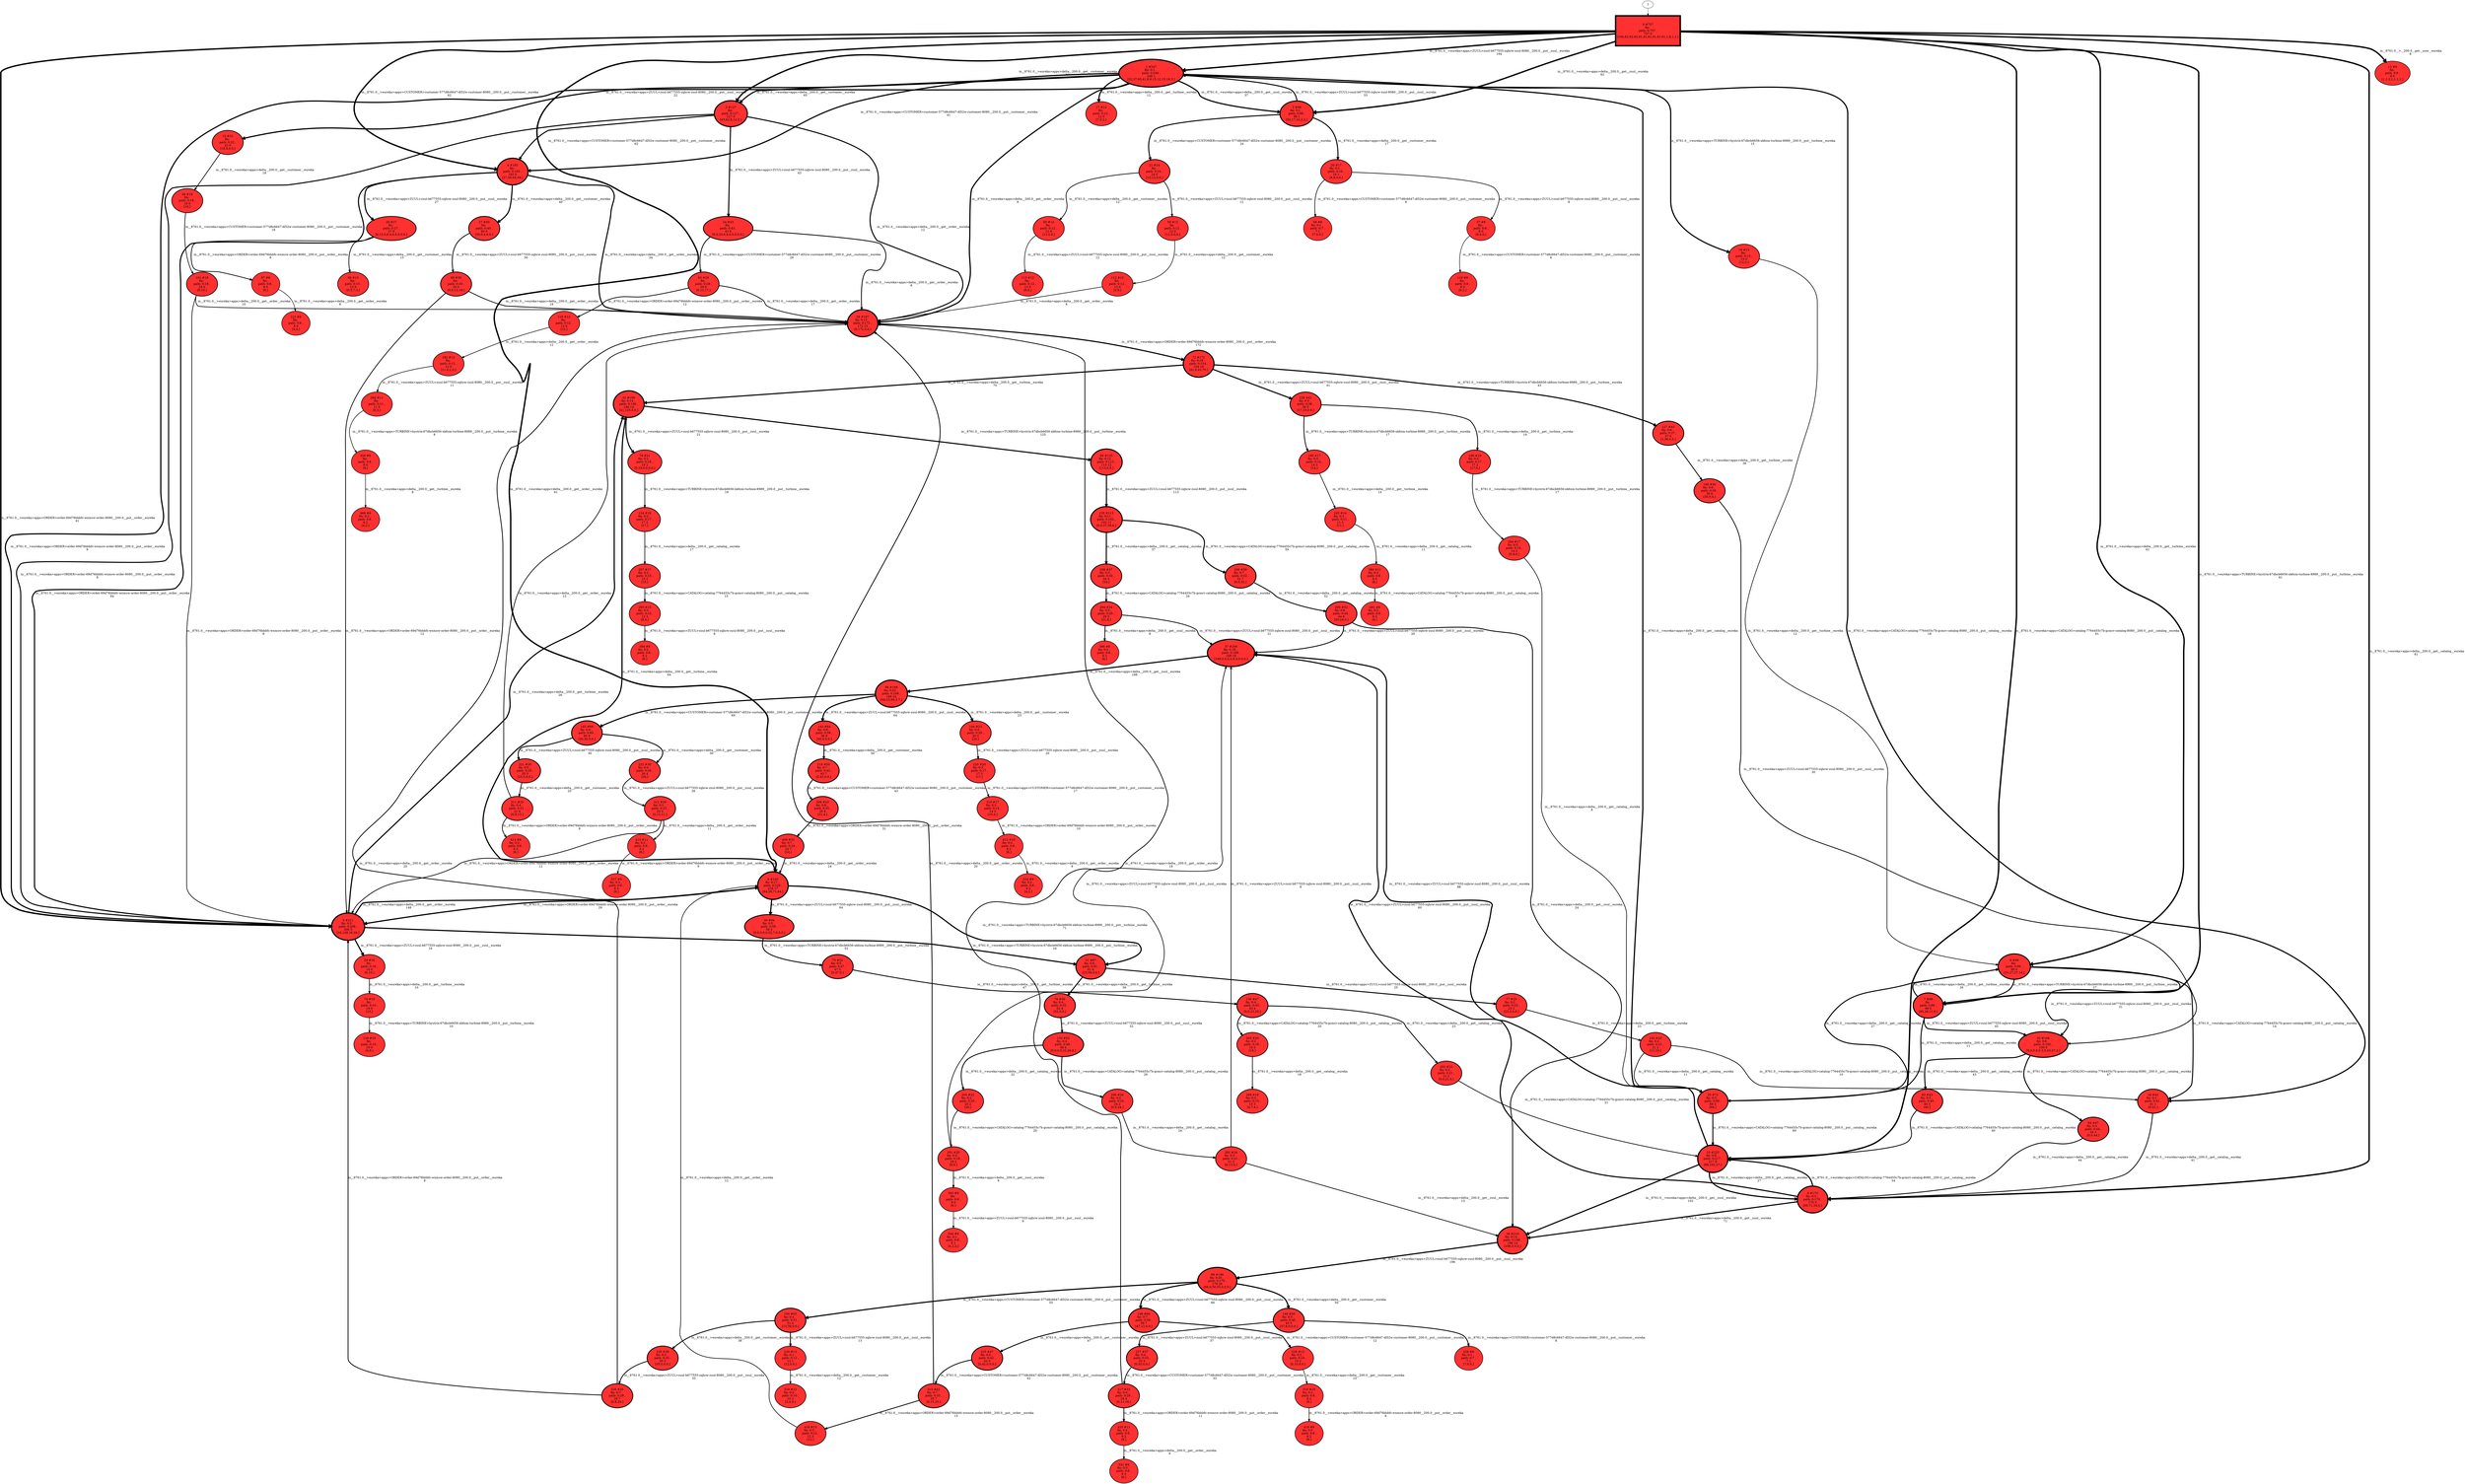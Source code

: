 // produced with flexfringe // 
digraph DFA {
	0 [label="root" shape=box];
		I -> 0;
	0 [ label="0 #757
fin: 
 path: 0:757 , 
757 0
[194,62,62,62,61,61,61,61,61,61,1,8,1,1,]" , style=filled, fillcolor="firebrick1", width=2.03218, height=2.03218, penwidth=6.63068];
		0 -> 1 [label="in__8761.0__>eureka>apps>ZUUL>zuul-b677555-zqhcw-zuul-8080__200.0__put__zuul__eureka
194 " , penwidth=6.63068 ];
		0 -> 2 [label="in__8761.0__>eureka>apps>delta__200.0__get__zuul__eureka
62 " , penwidth=6.63068 ];
		0 -> 3 [label="in__8761.0__>eureka>apps>delta__200.0__get__customer__eureka
62 " , penwidth=6.63068 ];
		0 -> 4 [label="in__8761.0__>eureka>apps>CUSTOMER>customer-577d8c6647-dl52w-customer-8080__200.0__put__customer__eureka
62 " , penwidth=6.63068 ];
		0 -> 5 [label="in__8761.0__>eureka>apps>ORDER>order-69d76bbbfc-wxmsw-order-8080__200.0__put__order__eureka
61 " , penwidth=6.63068 ];
		0 -> 6 [label="in__8761.0__>eureka>apps>delta__200.0__get__order__eureka
61 " , penwidth=6.63068 ];
		0 -> 7 [label="in__8761.0__>eureka>apps>TURBINE>hystrix-67dbcb6656-xk6zm-turbine-8989__200.0__put__turbine__eureka
61 " , penwidth=6.63068 ];
		0 -> 8 [label="in__8761.0__>eureka>apps>delta__200.0__get__turbine__eureka
61 " , penwidth=6.63068 ];
		0 -> 9 [label="in__8761.0__>eureka>apps>delta__200.0__get__catalog__eureka
61 " , penwidth=6.63068 ];
		0 -> 10 [label="in__8761.0__>eureka>apps>CATALOG>catalog-7764455c7b-gcmrr-catalog-8080__200.0__put__catalog__eureka
61 " , penwidth=6.63068 ];
		0 -> 12 [label="in__8761.0__>__200.0__get__user__eureka
8 " , penwidth=6.63068 ];
	1 [ label="1 #247
fin: 0:1 , 
 path: 0:246 , 
246 1
[22,37,65,41,9,9,15,12,15,18,3,]" , style=filled, fillcolor="firebrick1", width=1.87387, height=1.87387, penwidth=5.51343];
		1 -> 15 [label="in__8761.0__>eureka>apps>ZUUL>zuul-b677555-zqhcw-zuul-8080__200.0__put__zuul__eureka
22 " , penwidth=5.51343 ];
		1 -> 2 [label="in__8761.0__>eureka>apps>delta__200.0__get__zuul__eureka
37 " , penwidth=5.51343 ];
		1 -> 3 [label="in__8761.0__>eureka>apps>delta__200.0__get__customer__eureka
65 " , penwidth=5.51343 ];
		1 -> 4 [label="in__8761.0__>eureka>apps>CUSTOMER>customer-577d8c6647-dl52w-customer-8080__200.0__put__customer__eureka
41 " , penwidth=5.51343 ];
		1 -> 5 [label="in__8761.0__>eureka>apps>ORDER>order-69d76bbbfc-wxmsw-order-8080__200.0__put__order__eureka
9 " , penwidth=5.51343 ];
		1 -> 28 [label="in__8761.0__>eureka>apps>delta__200.0__get__order__eureka
9 " , penwidth=5.51343 ];
		1 -> 16 [label="in__8761.0__>eureka>apps>TURBINE>hystrix-67dbcb6656-xk6zm-turbine-8989__200.0__put__turbine__eureka
15 " , penwidth=5.51343 ];
		1 -> 17 [label="in__8761.0__>eureka>apps>delta__200.0__get__turbine__eureka
12 " , penwidth=5.51343 ];
		1 -> 35 [label="in__8761.0__>eureka>apps>delta__200.0__get__catalog__eureka
15 " , penwidth=5.51343 ];
		1 -> 18 [label="in__8761.0__>eureka>apps>CATALOG>catalog-7764455c7b-gcmrr-catalog-8080__200.0__put__catalog__eureka
18 " , penwidth=5.51343 ];
	2 [ label="2 #99
fin: 0:1 , 
 path: 0:98 , 
98 1
[53,17,24,2,2,]" , style=filled, fillcolor="firebrick1", width=1.72369, height=1.72369, penwidth=4.60517];
		2 -> 1 [label="in__8761.0__>eureka>apps>ZUUL>zuul-b677555-zqhcw-zuul-8080__200.0__put__zuul__eureka
53 " , penwidth=4.60517 ];
		2 -> 20 [label="in__8761.0__>eureka>apps>delta__200.0__get__customer__eureka
17 " , penwidth=4.60517 ];
		2 -> 21 [label="in__8761.0__>eureka>apps>CUSTOMER>customer-577d8c6647-dl52w-customer-8080__200.0__put__customer__eureka
24 " , penwidth=4.60517 ];
	3 [ label="3 #127
fin: 
 path: 0:127 , 
127 0
[43,62,8,12,2,]" , style=filled, fillcolor="firebrick1", width=1.76679, height=1.76679, penwidth=4.85203];
		3 -> 24 [label="in__8761.0__>eureka>apps>ZUUL>zuul-b677555-zqhcw-zuul-8080__200.0__put__zuul__eureka
43 " , penwidth=4.85203 ];
		3 -> 4 [label="in__8761.0__>eureka>apps>CUSTOMER>customer-577d8c6647-dl52w-customer-8080__200.0__put__customer__eureka
62 " , penwidth=4.85203 ];
		3 -> 5 [label="in__8761.0__>eureka>apps>ORDER>order-69d76bbbfc-wxmsw-order-8080__200.0__put__order__eureka
8 " , penwidth=4.85203 ];
		3 -> 28 [label="in__8761.0__>eureka>apps>delta__200.0__get__order__eureka
12 " , penwidth=4.85203 ];
	4 [ label="4 #165
fin: 
 path: 0:165 , 
165 0
[27,40,64,34,]" , style=filled, fillcolor="firebrick1", width=1.81025, height=1.81025, penwidth=5.11199];
		4 -> 26 [label="in__8761.0__>eureka>apps>ZUUL>zuul-b677555-zqhcw-zuul-8080__200.0__put__zuul__eureka
27 " , penwidth=5.11199 ];
		4 -> 27 [label="in__8761.0__>eureka>apps>delta__200.0__get__customer__eureka
40 " , penwidth=5.11199 ];
		4 -> 5 [label="in__8761.0__>eureka>apps>ORDER>order-69d76bbbfc-wxmsw-order-8080__200.0__put__order__eureka
64 " , penwidth=5.11199 ];
		4 -> 28 [label="in__8761.0__>eureka>apps>delta__200.0__get__order__eureka
34 " , penwidth=5.11199 ];
	5 [ label="5 #211
fin: 0:5 , 
 path: 0:206 , 
206 5
[16,148,16,26,]" , style=filled, fillcolor="firebrick1", width=1.84949, height=1.84949, penwidth=5.35659];
		5 -> 29 [label="in__8761.0__>eureka>apps>ZUUL>zuul-b677555-zqhcw-zuul-8080__200.0__put__zuul__eureka
16 " , penwidth=5.35659 ];
		5 -> 6 [label="in__8761.0__>eureka>apps>delta__200.0__get__order__eureka
148 " , penwidth=5.35659 ];
		5 -> 31 [label="in__8761.0__>eureka>apps>TURBINE>hystrix-67dbcb6656-xk6zm-turbine-8989__200.0__put__turbine__eureka
16 " , penwidth=5.35659 ];
		5 -> 32 [label="in__8761.0__>eureka>apps>delta__200.0__get__turbine__eureka
26 " , penwidth=5.35659 ];
	6 [ label="6 #245
fin: 0:17 , 
 path: 0:228 , 
228 17
[64,29,71,64,]" , style=filled, fillcolor="firebrick1", width=1.87262, height=1.87262, penwidth=5.50533];
		6 -> 30 [label="in__8761.0__>eureka>apps>ZUUL>zuul-b677555-zqhcw-zuul-8080__200.0__put__zuul__eureka
64 " , penwidth=5.50533 ];
		6 -> 5 [label="in__8761.0__>eureka>apps>ORDER>order-69d76bbbfc-wxmsw-order-8080__200.0__put__order__eureka
29 " , penwidth=5.50533 ];
		6 -> 31 [label="in__8761.0__>eureka>apps>TURBINE>hystrix-67dbcb6656-xk6zm-turbine-8989__200.0__put__turbine__eureka
71 " , penwidth=5.50533 ];
		6 -> 32 [label="in__8761.0__>eureka>apps>delta__200.0__get__turbine__eureka
64 " , penwidth=5.50533 ];
	7 [ label="7 #88
fin: 
 path: 0:88 , 
88 0
[45,26,11,6,]" , style=filled, fillcolor="firebrick1", width=1.70268, height=1.70268, penwidth=4.48864];
		7 -> 33 [label="in__8761.0__>eureka>apps>ZUUL>zuul-b677555-zqhcw-zuul-8080__200.0__put__zuul__eureka
45 " , penwidth=4.48864 ];
		7 -> 8 [label="in__8761.0__>eureka>apps>delta__200.0__get__turbine__eureka
26 " , penwidth=4.48864 ];
		7 -> 35 [label="in__8761.0__>eureka>apps>delta__200.0__get__catalog__eureka
11 " , penwidth=4.48864 ];
	8 [ label="8 #99
fin: 
 path: 0:99 , 
99 0
[31,27,27,14,]" , style=filled, fillcolor="firebrick1", width=1.72369, height=1.72369, penwidth=4.60517];
		8 -> 33 [label="in__8761.0__>eureka>apps>ZUUL>zuul-b677555-zqhcw-zuul-8080__200.0__put__zuul__eureka
31 " , penwidth=4.60517 ];
		8 -> 7 [label="in__8761.0__>eureka>apps>TURBINE>hystrix-67dbcb6656-xk6zm-turbine-8989__200.0__put__turbine__eureka
27 " , penwidth=4.60517 ];
		8 -> 35 [label="in__8761.0__>eureka>apps>delta__200.0__get__catalog__eureka
27 " , penwidth=4.60517 ];
		8 -> 18 [label="in__8761.0__>eureka>apps>CATALOG>catalog-7764455c7b-gcmrr-catalog-8080__200.0__put__catalog__eureka
14 " , penwidth=4.60517 ];
	9 [ label="9 #173
fin: 0:3 , 
 path: 0:170 , 
170 3
[60,71,34,5,]" , style=filled, fillcolor="firebrick1", width=1.81792, height=1.81792, penwidth=5.15906];
		9 -> 37 [label="in__8761.0__>eureka>apps>ZUUL>zuul-b677555-zqhcw-zuul-8080__200.0__put__zuul__eureka
60 " , penwidth=5.15906 ];
		9 -> 38 [label="in__8761.0__>eureka>apps>delta__200.0__get__zuul__eureka
71 " , penwidth=5.15906 ];
		9 -> 10 [label="in__8761.0__>eureka>apps>CATALOG>catalog-7764455c7b-gcmrr-catalog-8080__200.0__put__catalog__eureka
34 " , penwidth=5.15906 ];
	10 [ label="10 #225
fin: 0:8 , 
 path: 0:217 , 
217 8
[88,102,27,]" , style=filled, fillcolor="firebrick1", width=1.8595, height=1.8595, penwidth=5.42053];
		10 -> 37 [label="in__8761.0__>eureka>apps>ZUUL>zuul-b677555-zqhcw-zuul-8080__200.0__put__zuul__eureka
88 " , penwidth=5.42053 ];
		10 -> 38 [label="in__8761.0__>eureka>apps>delta__200.0__get__zuul__eureka
102 " , penwidth=5.42053 ];
		10 -> 9 [label="in__8761.0__>eureka>apps>delta__200.0__get__catalog__eureka
27 " , penwidth=5.42053 ];
	12 [ label="12 #8
fin: 
 path: 0:8 , 
8 0
[1,1,2,1,1,1,1,]" , style=filled, fillcolor="firebrick1", width=1.16228, height=1.16228, penwidth=2.19722];
	15 [ label="15 #22
fin: 
 path: 0:22 , 
22 0
[18,4,0,0,]" , style=filled, fillcolor="firebrick1", width=1.41961, height=1.41961, penwidth=3.13549];
		15 -> 49 [label="in__8761.0__>eureka>apps>delta__200.0__get__customer__eureka
18 " , penwidth=3.13549 ];
	16 [ label="16 #15
fin: 
 path: 0:15 , 
15 0
[12,3,]" , style=filled, fillcolor="firebrick1", width=1.32776, height=1.32776, penwidth=2.77259];
		16 -> 8 [label="in__8761.0__>eureka>apps>delta__200.0__get__turbine__eureka
12 " , penwidth=2.77259 ];
	17 [ label="17 #12
fin: 
 path: 0:12 , 
12 0
[7,3,2,]" , style=filled, fillcolor="firebrick1", width=1.27115, height=1.27115, penwidth=2.56495];
	18 [ label="18 #42
fin: 0:1 , 
 path: 0:41 , 
41 1
[0,41,]" , style=filled, fillcolor="firebrick1", width=1.5605, height=1.5605, penwidth=3.7612];
		18 -> 9 [label="in__8761.0__>eureka>apps>delta__200.0__get__catalog__eureka
41 " , penwidth=3.7612 ];
	20 [ label="20 #17
fin: 0:1 , 
 path: 0:16 , 
16 1
[8,8,0,0,]" , style=filled, fillcolor="firebrick1", width=1.3585, height=1.3585, penwidth=2.89037];
		20 -> 57 [label="in__8761.0__>eureka>apps>ZUUL>zuul-b677555-zqhcw-zuul-8080__200.0__put__zuul__eureka
8 " , penwidth=2.89037 ];
		20 -> 58 [label="in__8761.0__>eureka>apps>CUSTOMER>customer-577d8c6647-dl52w-customer-8080__200.0__put__customer__eureka
8 " , penwidth=2.89037 ];
	21 [ label="21 #24
fin: 
 path: 0:24 , 
24 0
[12,12,0,0,]" , style=filled, fillcolor="firebrick1", width=1.43957, height=1.43957, penwidth=3.21888];
		21 -> 59 [label="in__8761.0__>eureka>apps>ZUUL>zuul-b677555-zqhcw-zuul-8080__200.0__put__zuul__eureka
12 " , penwidth=3.21888 ];
		21 -> 60 [label="in__8761.0__>eureka>apps>delta__200.0__get__customer__eureka
12 " , penwidth=3.21888 ];
	24 [ label="24 #43
fin: 
 path: 0:43 , 
43 0
[0,0,29,6,8,0,0,0,0,0,]" , style=filled, fillcolor="firebrick1", width=1.56532, height=1.56532, penwidth=3.78419];
		24 -> 63 [label="in__8761.0__>eureka>apps>CUSTOMER>customer-577d8c6647-dl52w-customer-8080__200.0__put__customer__eureka
29 " , penwidth=3.78419 ];
		24 -> 28 [label="in__8761.0__>eureka>apps>delta__200.0__get__order__eureka
8 " , penwidth=3.78419 ];
	26 [ label="26 #27
fin: 
 path: 0:27 , 
27 0
[0,15,0,8,4,0,0,0,0,0,]" , style=filled, fillcolor="firebrick1", width=1.46608, height=1.46608, penwidth=3.3322];
		26 -> 66 [label="in__8761.0__>eureka>apps>delta__200.0__get__customer__eureka
15 " , penwidth=3.3322 ];
		26 -> 67 [label="in__8761.0__>eureka>apps>ORDER>order-69d76bbbfc-wxmsw-order-8080__200.0__put__order__eureka
8 " , penwidth=3.3322 ];
	27 [ label="27 #40
fin: 
 path: 0:40 , 
40 0
[30,0,4,6,0,]" , style=filled, fillcolor="firebrick1", width=1.55045, height=1.55045, penwidth=3.71357];
		27 -> 69 [label="in__8761.0__>eureka>apps>ZUUL>zuul-b677555-zqhcw-zuul-8080__200.0__put__zuul__eureka
30 " , penwidth=3.71357 ];
	28 [ label="28 #187
fin: 0:15 , 
 path: 0:172 , 
172 15
[0,172,0,0,]" , style=filled, fillcolor="firebrick1", width=1.83041, height=1.83041, penwidth=5.23644];
		28 -> 72 [label="in__8761.0__>eureka>apps>ORDER>order-69d76bbbfc-wxmsw-order-8080__200.0__put__order__eureka
172 " , penwidth=5.23644 ];
	29 [ label="29 #16
fin: 
 path: 0:16 , 
16 0
[6,10,]" , style=filled, fillcolor="firebrick1", width=1.3437, height=1.3437, penwidth=2.83321];
		29 -> 74 [label="in__8761.0__>eureka>apps>delta__200.0__get__turbine__eureka
10 " , penwidth=2.83321 ];
	30 [ label="30 #64
fin: 0:5 , 
 path: 0:59 , 
59 5
[0,0,0,0,0,52,7,0,0,0,]" , style=filled, fillcolor="firebrick1", width=1.64372, height=1.64372, penwidth=4.17439];
		30 -> 75 [label="in__8761.0__>eureka>apps>TURBINE>hystrix-67dbcb6656-xk6zm-turbine-8989__200.0__put__turbine__eureka
52 " , penwidth=4.17439 ];
	31 [ label="31 #87
fin: 0:6 , 
 path: 0:81 , 
81 6
[25,56,0,0,]" , style=filled, fillcolor="firebrick1", width=1.70062, height=1.70062, penwidth=4.47734];
		31 -> 77 [label="in__8761.0__>eureka>apps>ZUUL>zuul-b677555-zqhcw-zuul-8080__200.0__put__zuul__eureka
25 " , penwidth=4.47734 ];
		31 -> 78 [label="in__8761.0__>eureka>apps>delta__200.0__get__turbine__eureka
56 " , penwidth=4.47734 ];
	32 [ label="32 #160
fin: 0:14 , 
 path: 0:146 , 
146 14
[21,125,0,0,]" , style=filled, fillcolor="firebrick1", width=1.80524, height=1.80524, penwidth=5.0814];
		32 -> 79 [label="in__8761.0__>eureka>apps>ZUUL>zuul-b677555-zqhcw-zuul-8080__200.0__put__zuul__eureka
21 " , penwidth=5.0814 ];
		32 -> 80 [label="in__8761.0__>eureka>apps>TURBINE>hystrix-67dbcb6656-xk6zm-turbine-8989__200.0__put__turbine__eureka
125 " , penwidth=5.0814 ];
	33 [ label="33 #106
fin: 0:6 , 
 path: 0:100 , 
100 6
[0,0,0,0,0,3,5,43,47,2,]" , style=filled, fillcolor="firebrick1", width=1.73569, height=1.73569, penwidth=4.67283];
		33 -> 83 [label="in__8761.0__>eureka>apps>delta__200.0__get__catalog__eureka
43 " , penwidth=4.67283 ];
		33 -> 84 [label="in__8761.0__>eureka>apps>CATALOG>catalog-7764455c7b-gcmrr-catalog-8080__200.0__put__catalog__eureka
47 " , penwidth=4.67283 ];
	35 [ label="35 #72
fin: 0:3 , 
 path: 0:69 , 
69 3
[69,]" , style=filled, fillcolor="firebrick1", width=1.66591, height=1.66591, penwidth=4.29046];
		35 -> 10 [label="in__8761.0__>eureka>apps>CATALOG>catalog-7764455c7b-gcmrr-catalog-8080__200.0__put__catalog__eureka
69 " , penwidth=4.29046 ];
	37 [ label="37 #206
fin: 0:18 , 
 path: 0:188 , 
188 18
[188,0,0,0,0,0,0,0,0,0,]" , style=filled, fillcolor="firebrick1", width=1.84573, height=1.84573, penwidth=5.33272];
		37 -> 88 [label="in__8761.0__>eureka>apps>delta__200.0__get__zuul__eureka
188 " , penwidth=5.33272 ];
	38 [ label="38 #210
fin: 0:14 , 
 path: 0:196 , 
196 14
[196,0,0,0,]" , style=filled, fillcolor="firebrick1", width=1.84875, height=1.84875, penwidth=5.35186];
		38 -> 89 [label="in__8761.0__>eureka>apps>ZUUL>zuul-b677555-zqhcw-zuul-8080__200.0__put__zuul__eureka
196 " , penwidth=5.35186 ];
	49 [ label="49 #18
fin: 
 path: 0:18 , 
18 0
[18,]" , style=filled, fillcolor="firebrick1", width=1.37231, height=1.37231, penwidth=2.94444];
		49 -> 101 [label="in__8761.0__>eureka>apps>CUSTOMER>customer-577d8c6647-dl52w-customer-8080__200.0__put__customer__eureka
18 " , penwidth=2.94444 ];
	57 [ label="57 #8
fin: 
 path: 0:8 , 
8 0
[8,0,0,]" , style=filled, fillcolor="firebrick1", width=1.16228, height=1.16228, penwidth=2.19722];
		57 -> 110 [label="in__8761.0__>eureka>apps>CUSTOMER>customer-577d8c6647-dl52w-customer-8080__200.0__put__customer__eureka
8 " , penwidth=2.19722 ];
	58 [ label="58 #8
fin: 0:1 , 
 path: 0:7 , 
7 1
[7,0,0,]" , style=filled, fillcolor="firebrick1", width=1.16228, height=1.16228, penwidth=2.19722];
	59 [ label="59 #12
fin: 
 path: 0:12 , 
12 0
[12,0,0,0,]" , style=filled, fillcolor="firebrick1", width=1.27115, height=1.27115, penwidth=2.56495];
		59 -> 112 [label="in__8761.0__>eureka>apps>delta__200.0__get__customer__eureka
12 " , penwidth=2.56495 ];
	60 [ label="60 #12
fin: 
 path: 0:12 , 
12 0
[12,0,0,]" , style=filled, fillcolor="firebrick1", width=1.27115, height=1.27115, penwidth=2.56495];
		60 -> 113 [label="in__8761.0__>eureka>apps>ZUUL>zuul-b677555-zqhcw-zuul-8080__200.0__put__zuul__eureka
12 " , penwidth=2.56495 ];
	63 [ label="63 #29
fin: 
 path: 0:29 , 
29 0
[0,12,17,]" , style=filled, fillcolor="firebrick1", width=1.48188, height=1.48188, penwidth=3.4012];
		63 -> 116 [label="in__8761.0__>eureka>apps>ORDER>order-69d76bbbfc-wxmsw-order-8080__200.0__put__order__eureka
12 " , penwidth=3.4012 ];
		63 -> 28 [label="in__8761.0__>eureka>apps>delta__200.0__get__order__eureka
17 " , penwidth=3.4012 ];
	66 [ label="66 #15
fin: 
 path: 0:15 , 
15 0
[0,5,7,3,]" , style=filled, fillcolor="firebrick1", width=1.32776, height=1.32776, penwidth=2.77259];
	67 [ label="67 #8
fin: 
 path: 0:8 , 
8 0
[8,]" , style=filled, fillcolor="firebrick1", width=1.16228, height=1.16228, penwidth=2.19722];
		67 -> 122 [label="in__8761.0__>eureka>apps>delta__200.0__get__order__eureka
8 " , penwidth=2.19722 ];
	69 [ label="69 #30
fin: 
 path: 0:30 , 
30 0
[0,0,12,18,]" , style=filled, fillcolor="firebrick1", width=1.4893, height=1.4893, penwidth=3.43399];
		69 -> 5 [label="in__8761.0__>eureka>apps>ORDER>order-69d76bbbfc-wxmsw-order-8080__200.0__put__order__eureka
12 " , penwidth=3.43399 ];
		69 -> 28 [label="in__8761.0__>eureka>apps>delta__200.0__get__order__eureka
18 " , penwidth=3.43399 ];
	72 [ label="72 #172
fin: 0:18 , 
 path: 0:154 , 
154 18
[41,0,43,70,]" , style=filled, fillcolor="firebrick1", width=1.81699, height=1.81699, penwidth=5.15329];
		72 -> 126 [label="in__8761.0__>eureka>apps>ZUUL>zuul-b677555-zqhcw-zuul-8080__200.0__put__zuul__eureka
41 " , penwidth=5.15329 ];
		72 -> 127 [label="in__8761.0__>eureka>apps>TURBINE>hystrix-67dbcb6656-xk6zm-turbine-8989__200.0__put__turbine__eureka
43 " , penwidth=5.15329 ];
		72 -> 32 [label="in__8761.0__>eureka>apps>delta__200.0__get__turbine__eureka
70 " , penwidth=5.15329 ];
	74 [ label="74 #10
fin: 
 path: 0:10 , 
10 0
[10,]" , style=filled, fillcolor="firebrick1", width=1.22316, height=1.22316, penwidth=2.3979];
		74 -> 129 [label="in__8761.0__>eureka>apps>TURBINE>hystrix-67dbcb6656-xk6zm-turbine-8989__200.0__put__turbine__eureka
10 " , penwidth=2.3979 ];
	75 [ label="75 #52
fin: 0:5 , 
 path: 0:47 , 
47 5
[0,47,0,]" , style=filled, fillcolor="firebrick1", width=1.60348, height=1.60348, penwidth=3.97029];
		75 -> 130 [label="in__8761.0__>eureka>apps>delta__200.0__get__turbine__eureka
47 " , penwidth=3.97029 ];
	77 [ label="77 #25
fin: 0:2 , 
 path: 0:23 , 
23 2
[23,0,0,0,]" , style=filled, fillcolor="firebrick1", width=1.44882, height=1.44882, penwidth=3.2581];
		77 -> 132 [label="in__8761.0__>eureka>apps>delta__200.0__get__turbine__eureka
23 " , penwidth=3.2581 ];
	78 [ label="78 #56
fin: 0:4 , 
 path: 0:52 , 
52 4
[52,0,0,]" , style=filled, fillcolor="firebrick1", width=1.61801, height=1.61801, penwidth=4.04305];
		78 -> 133 [label="in__8761.0__>eureka>apps>ZUUL>zuul-b677555-zqhcw-zuul-8080__200.0__put__zuul__eureka
52 " , penwidth=4.04305 ];
	79 [ label="79 #21
fin: 0:2 , 
 path: 0:19 , 
19 2
[0,19,0,0,0,0,]" , style=filled, fillcolor="firebrick1", width=1.4088, height=1.4088, penwidth=3.09104];
		79 -> 134 [label="in__8761.0__>eureka>apps>TURBINE>hystrix-67dbcb6656-xk6zm-turbine-8989__200.0__put__turbine__eureka
19 " , penwidth=3.09104 ];
	80 [ label="80 #125
fin: 0:12 , 
 path: 0:113 , 
113 12
[113,0,0,]" , style=filled, fillcolor="firebrick1", width=1.76409, height=1.76409, penwidth=4.83628];
		80 -> 135 [label="in__8761.0__>eureka>apps>ZUUL>zuul-b677555-zqhcw-zuul-8080__200.0__put__zuul__eureka
113 " , penwidth=4.83628 ];
	83 [ label="83 #43
fin: 0:3 , 
 path: 0:40 , 
40 3
[40,]" , style=filled, fillcolor="firebrick1", width=1.56532, height=1.56532, penwidth=3.78419];
		83 -> 10 [label="in__8761.0__>eureka>apps>CATALOG>catalog-7764455c7b-gcmrr-catalog-8080__200.0__put__catalog__eureka
40 " , penwidth=3.78419 ];
	84 [ label="84 #47
fin: 0:3 , 
 path: 0:44 , 
44 3
[0,0,44,]" , style=filled, fillcolor="firebrick1", width=1.58334, height=1.58334, penwidth=3.8712];
		84 -> 9 [label="in__8761.0__>eureka>apps>delta__200.0__get__catalog__eureka
44 " , penwidth=3.8712 ];
	88 [ label="88 #188
fin: 0:22 , 
 path: 0:166 , 
166 22
[64,23,69,3,7,]" , style=filled, fillcolor="firebrick1", width=1.83126, height=1.83126, penwidth=5.24175];
		88 -> 143 [label="in__8761.0__>eureka>apps>ZUUL>zuul-b677555-zqhcw-zuul-8080__200.0__put__zuul__eureka
64 " , penwidth=5.24175 ];
		88 -> 144 [label="in__8761.0__>eureka>apps>delta__200.0__get__customer__eureka
23 " , penwidth=5.24175 ];
		88 -> 145 [label="in__8761.0__>eureka>apps>CUSTOMER>customer-577d8c6647-dl52w-customer-8080__200.0__put__customer__eureka
69 " , penwidth=5.24175 ];
	89 [ label="89 #196
fin: 0:20 , 
 path: 0:176 , 
176 20
[66,0,50,55,0,0,5,]" , style=filled, fillcolor="firebrick1", width=1.83788, height=1.83788, penwidth=5.2832];
		89 -> 148 [label="in__8761.0__>eureka>apps>ZUUL>zuul-b677555-zqhcw-zuul-8080__200.0__put__zuul__eureka
66 " , penwidth=5.2832 ];
		89 -> 149 [label="in__8761.0__>eureka>apps>delta__200.0__get__customer__eureka
50 " , penwidth=5.2832 ];
		89 -> 150 [label="in__8761.0__>eureka>apps>CUSTOMER>customer-577d8c6647-dl52w-customer-8080__200.0__put__customer__eureka
55 " , penwidth=5.2832 ];
	101 [ label="101 #18
fin: 
 path: 0:18 , 
18 0
[8,10,]" , style=filled, fillcolor="firebrick1", width=1.37231, height=1.37231, penwidth=2.94444];
		101 -> 5 [label="in__8761.0__>eureka>apps>ORDER>order-69d76bbbfc-wxmsw-order-8080__200.0__put__order__eureka
8 " , penwidth=2.94444 ];
		101 -> 28 [label="in__8761.0__>eureka>apps>delta__200.0__get__order__eureka
10 " , penwidth=2.94444 ];
	110 [ label="110 #8
fin: 
 path: 0:8 , 
8 0
[6,2,]" , style=filled, fillcolor="firebrick1", width=1.16228, height=1.16228, penwidth=2.19722];
	112 [ label="112 #12
fin: 
 path: 0:12 , 
12 0
[4,8,]" , style=filled, fillcolor="firebrick1", width=1.27115, height=1.27115, penwidth=2.56495];
		112 -> 28 [label="in__8761.0__>eureka>apps>delta__200.0__get__order__eureka
8 " , penwidth=2.56495 ];
	113 [ label="113 #12
fin: 
 path: 0:12 , 
12 0
[6,6,]" , style=filled, fillcolor="firebrick1", width=1.27115, height=1.27115, penwidth=2.56495];
	116 [ label="116 #12
fin: 
 path: 0:12 , 
12 0
[12,]" , style=filled, fillcolor="firebrick1", width=1.27115, height=1.27115, penwidth=2.56495];
		116 -> 182 [label="in__8761.0__>eureka>apps>delta__200.0__get__order__eureka
12 " , penwidth=2.56495 ];
	122 [ label="122 #8
fin: 
 path: 0:8 , 
8 0
[4,4,]" , style=filled, fillcolor="firebrick1", width=1.16228, height=1.16228, penwidth=2.19722];
	126 [ label="126 #41
fin: 0:5 , 
 path: 0:36 , 
36 5
[17,19,0,0,]" , style=filled, fillcolor="firebrick1", width=1.55555, height=1.55555, penwidth=3.73767];
		126 -> 195 [label="in__8761.0__>eureka>apps>TURBINE>hystrix-67dbcb6656-xk6zm-turbine-8989__200.0__put__turbine__eureka
17 " , penwidth=3.73767 ];
		126 -> 196 [label="in__8761.0__>eureka>apps>delta__200.0__get__turbine__eureka
19 " , penwidth=3.73767 ];
	127 [ label="127 #43
fin: 0:6 , 
 path: 0:37 , 
37 6
[1,36,0,0,]" , style=filled, fillcolor="firebrick1", width=1.56532, height=1.56532, penwidth=3.78419];
		127 -> 198 [label="in__8761.0__>eureka>apps>delta__200.0__get__turbine__eureka
36 " , penwidth=3.78419 ];
	129 [ label="129 #10
fin: 
 path: 0:10 , 
10 0
[4,6,]" , style=filled, fillcolor="firebrick1", width=1.22316, height=1.22316, penwidth=2.3979];
	130 [ label="130 #47
fin: 0:4 , 
 path: 0:43 , 
43 4
[0,0,23,20,]" , style=filled, fillcolor="firebrick1", width=1.58334, height=1.58334, penwidth=3.8712];
		130 -> 202 [label="in__8761.0__>eureka>apps>delta__200.0__get__catalog__eureka
23 " , penwidth=3.8712 ];
		130 -> 203 [label="in__8761.0__>eureka>apps>CATALOG>catalog-7764455c7b-gcmrr-catalog-8080__200.0__put__catalog__eureka
20 " , penwidth=3.8712 ];
	132 [ label="132 #23
fin: 0:2 , 
 path: 0:21 , 
21 2
[11,10,]" , style=filled, fillcolor="firebrick1", width=1.42985, height=1.42985, penwidth=3.17805];
		132 -> 35 [label="in__8761.0__>eureka>apps>delta__200.0__get__catalog__eureka
11 " , penwidth=3.17805 ];
		132 -> 18 [label="in__8761.0__>eureka>apps>CATALOG>catalog-7764455c7b-gcmrr-catalog-8080__200.0__put__catalog__eureka
10 " , penwidth=3.17805 ];
	133 [ label="133 #52
fin: 0:4 , 
 path: 0:48 , 
48 4
[0,0,0,0,22,26,0,]" , style=filled, fillcolor="firebrick1", width=1.60348, height=1.60348, penwidth=3.97029];
		133 -> 205 [label="in__8761.0__>eureka>apps>delta__200.0__get__catalog__eureka
22 " , penwidth=3.97029 ];
		133 -> 206 [label="in__8761.0__>eureka>apps>CATALOG>catalog-7764455c7b-gcmrr-catalog-8080__200.0__put__catalog__eureka
26 " , penwidth=3.97029 ];
	134 [ label="134 #19
fin: 0:2 , 
 path: 0:17 , 
17 2
[17,]" , style=filled, fillcolor="firebrick1", width=1.38523, height=1.38523, penwidth=2.99573];
		134 -> 207 [label="in__8761.0__>eureka>apps>delta__200.0__get__catalog__eureka
17 " , penwidth=2.99573 ];
	135 [ label="135 #113
fin: 0:11 , 
 path: 0:102 , 
102 11
[0,0,37,59,6,]" , style=filled, fillcolor="firebrick1", width=1.7468, height=1.7468, penwidth=4.7362];
		135 -> 208 [label="in__8761.0__>eureka>apps>delta__200.0__get__catalog__eureka
37 " , penwidth=4.7362 ];
		135 -> 209 [label="in__8761.0__>eureka>apps>CATALOG>catalog-7764455c7b-gcmrr-catalog-8080__200.0__put__catalog__eureka
59 " , penwidth=4.7362 ];
	143 [ label="143 #64
fin: 0:8 , 
 path: 0:56 , 
56 8
[50,6,0,0,]" , style=filled, fillcolor="firebrick1", width=1.64372, height=1.64372, penwidth=4.17439];
		143 -> 218 [label="in__8761.0__>eureka>apps>delta__200.0__get__customer__eureka
50 " , penwidth=4.17439 ];
	144 [ label="144 #23
fin: 0:3 , 
 path: 0:20 , 
20 3
[20,]" , style=filled, fillcolor="firebrick1", width=1.42985, height=1.42985, penwidth=3.17805];
		144 -> 220 [label="in__8761.0__>eureka>apps>ZUUL>zuul-b677555-zqhcw-zuul-8080__200.0__put__zuul__eureka
20 " , penwidth=3.17805 ];
	145 [ label="145 #69
fin: 0:9 , 
 path: 0:60 , 
60 9
[30,30,0,0,]" , style=filled, fillcolor="firebrick1", width=1.65794, height=1.65794, penwidth=4.2485];
		145 -> 221 [label="in__8761.0__>eureka>apps>ZUUL>zuul-b677555-zqhcw-zuul-8080__200.0__put__zuul__eureka
30 " , penwidth=4.2485 ];
		145 -> 222 [label="in__8761.0__>eureka>apps>delta__200.0__get__customer__eureka
30 " , penwidth=4.2485 ];
	148 [ label="148 #66
fin: 0:7 , 
 path: 0:59 , 
59 7
[47,12,0,0,]" , style=filled, fillcolor="firebrick1", width=1.64956, height=1.64956, penwidth=4.20469];
		148 -> 225 [label="in__8761.0__>eureka>apps>delta__200.0__get__customer__eureka
47 " , penwidth=4.20469 ];
		148 -> 226 [label="in__8761.0__>eureka>apps>CUSTOMER>customer-577d8c6647-dl52w-customer-8080__200.0__put__customer__eureka
12 " , penwidth=4.20469 ];
	149 [ label="149 #50
fin: 0:5 , 
 path: 0:45 , 
45 5
[37,8,0,0,0,]" , style=filled, fillcolor="firebrick1", width=1.59571, height=1.59571, penwidth=3.93183];
		149 -> 227 [label="in__8761.0__>eureka>apps>ZUUL>zuul-b677555-zqhcw-zuul-8080__200.0__put__zuul__eureka
37 " , penwidth=3.93183 ];
		149 -> 228 [label="in__8761.0__>eureka>apps>CUSTOMER>customer-577d8c6647-dl52w-customer-8080__200.0__put__customer__eureka
8 " , penwidth=3.93183 ];
	150 [ label="150 #55
fin: 0:4 , 
 path: 0:51 , 
51 4
[13,38,0,0,]" , style=filled, fillcolor="firebrick1", width=1.6145, height=1.6145, penwidth=4.02535];
		150 -> 229 [label="in__8761.0__>eureka>apps>ZUUL>zuul-b677555-zqhcw-zuul-8080__200.0__put__zuul__eureka
13 " , penwidth=4.02535 ];
		150 -> 230 [label="in__8761.0__>eureka>apps>delta__200.0__get__customer__eureka
38 " , penwidth=4.02535 ];
	182 [ label="182 #12
fin: 
 path: 0:12 , 
12 0
[11,0,1,0,]" , style=filled, fillcolor="firebrick1", width=1.27115, height=1.27115, penwidth=2.56495];
		182 -> 264 [label="in__8761.0__>eureka>apps>ZUUL>zuul-b677555-zqhcw-zuul-8080__200.0__put__zuul__eureka
11 " , penwidth=2.56495 ];
	195 [ label="195 #17
fin: 0:3 , 
 path: 0:14 , 
14 3
[14,]" , style=filled, fillcolor="firebrick1", width=1.3585, height=1.3585, penwidth=2.89037];
		195 -> 283 [label="in__8761.0__>eureka>apps>delta__200.0__get__turbine__eureka
14 " , penwidth=2.89037 ];
	196 [ label="196 #19
fin: 0:2 , 
 path: 0:17 , 
17 2
[17,0,]" , style=filled, fillcolor="firebrick1", width=1.38523, height=1.38523, penwidth=2.99573];
		196 -> 284 [label="in__8761.0__>eureka>apps>TURBINE>hystrix-67dbcb6656-xk6zm-turbine-8989__200.0__put__turbine__eureka
17 " , penwidth=2.99573 ];
	198 [ label="198 #36
fin: 0:6 , 
 path: 0:30 , 
30 6
[30,0,0,]" , style=filled, fillcolor="firebrick1", width=1.52843, height=1.52843, penwidth=3.61092];
		198 -> 33 [label="in__8761.0__>eureka>apps>ZUUL>zuul-b677555-zqhcw-zuul-8080__200.0__put__zuul__eureka
30 " , penwidth=3.61092 ];
	202 [ label="202 #23
fin: 0:2 , 
 path: 0:21 , 
21 2
[0,0,21,0,]" , style=filled, fillcolor="firebrick1", width=1.42985, height=1.42985, penwidth=3.17805];
		202 -> 10 [label="in__8761.0__>eureka>apps>CATALOG>catalog-7764455c7b-gcmrr-catalog-8080__200.0__put__catalog__eureka
21 " , penwidth=3.17805 ];
	203 [ label="203 #20
fin: 0:2 , 
 path: 0:18 , 
18 2
[18,]" , style=filled, fillcolor="firebrick1", width=1.39736, height=1.39736, penwidth=3.04452];
		203 -> 289 [label="in__8761.0__>eureka>apps>delta__200.0__get__catalog__eureka
18 " , penwidth=3.04452 ];
	205 [ label="205 #22
fin: 0:2 , 
 path: 0:20 , 
20 2
[20,]" , style=filled, fillcolor="firebrick1", width=1.41961, height=1.41961, penwidth=3.13549];
		205 -> 291 [label="in__8761.0__>eureka>apps>CATALOG>catalog-7764455c7b-gcmrr-catalog-8080__200.0__put__catalog__eureka
20 " , penwidth=3.13549 ];
	206 [ label="206 #26
fin: 0:2 , 
 path: 0:24 , 
24 2
[0,0,24,]" , style=filled, fillcolor="firebrick1", width=1.45765, height=1.45765, penwidth=3.29584];
		206 -> 292 [label="in__8761.0__>eureka>apps>delta__200.0__get__catalog__eureka
24 " , penwidth=3.29584 ];
	207 [ label="207 #17
fin: 0:2 , 
 path: 0:15 , 
15 2
[15,]" , style=filled, fillcolor="firebrick1", width=1.3585, height=1.3585, penwidth=2.89037];
		207 -> 293 [label="in__8761.0__>eureka>apps>CATALOG>catalog-7764455c7b-gcmrr-catalog-8080__200.0__put__catalog__eureka
15 " , penwidth=2.89037 ];
	208 [ label="208 #37
fin: 0:3 , 
 path: 0:34 , 
34 3
[34,]" , style=filled, fillcolor="firebrick1", width=1.53419, height=1.53419, penwidth=3.63759];
		208 -> 294 [label="in__8761.0__>eureka>apps>CATALOG>catalog-7764455c7b-gcmrr-catalog-8080__200.0__put__catalog__eureka
34 " , penwidth=3.63759 ];
	209 [ label="209 #59
fin: 0:7 , 
 path: 0:52 , 
52 7
[0,0,52,]" , style=filled, fillcolor="firebrick1", width=1.62813, height=1.62813, penwidth=4.09434];
		209 -> 295 [label="in__8761.0__>eureka>apps>delta__200.0__get__catalog__eureka
52 " , penwidth=4.09434 ];
	226 [ label="226 #12
fin: 0:2 , 
 path: 0:10 , 
10 2
[0,10,0,0,]" , style=filled, fillcolor="firebrick1", width=1.27115, height=1.27115, penwidth=2.56495];
		226 -> 316 [label="in__8761.0__>eureka>apps>delta__200.0__get__customer__eureka
10 " , penwidth=2.56495 ];
	218 [ label="218 #50
fin: 0:7 , 
 path: 0:43 , 
43 7
[0,43,0,0,]" , style=filled, fillcolor="firebrick1", width=1.59571, height=1.59571, penwidth=3.93183];
		218 -> 308 [label="in__8761.0__>eureka>apps>CUSTOMER>customer-577d8c6647-dl52w-customer-8080__200.0__put__customer__eureka
43 " , penwidth=3.93183 ];
	220 [ label="220 #20
fin: 0:3 , 
 path: 0:17 , 
17 3
[17,]" , style=filled, fillcolor="firebrick1", width=1.39736, height=1.39736, penwidth=3.04452];
		220 -> 310 [label="in__8761.0__>eureka>apps>CUSTOMER>customer-577d8c6647-dl52w-customer-8080__200.0__put__customer__eureka
17 " , penwidth=3.04452 ];
	221 [ label="221 #30
fin: 0:5 , 
 path: 0:25 , 
25 5
[25,0,0,0,]" , style=filled, fillcolor="firebrick1", width=1.4893, height=1.4893, penwidth=3.43399];
		221 -> 311 [label="in__8761.0__>eureka>apps>delta__200.0__get__customer__eureka
25 " , penwidth=3.43399 ];
	222 [ label="222 #30
fin: 0:4 , 
 path: 0:26 , 
26 4
[26,]" , style=filled, fillcolor="firebrick1", width=1.4893, height=1.4893, penwidth=3.43399];
		222 -> 312 [label="in__8761.0__>eureka>apps>ZUUL>zuul-b677555-zqhcw-zuul-8080__200.0__put__zuul__eureka
26 " , penwidth=3.43399 ];
	225 [ label="225 #47
fin: 0:5 , 
 path: 0:42 , 
42 5
[0,42,0,0,0,]" , style=filled, fillcolor="firebrick1", width=1.58334, height=1.58334, penwidth=3.8712];
		225 -> 315 [label="in__8761.0__>eureka>apps>CUSTOMER>customer-577d8c6647-dl52w-customer-8080__200.0__put__customer__eureka
42 " , penwidth=3.8712 ];
	227 [ label="227 #37
fin: 0:4 , 
 path: 0:33 , 
33 4
[0,33,0,0,]" , style=filled, fillcolor="firebrick1", width=1.53419, height=1.53419, penwidth=3.63759];
		227 -> 317 [label="in__8761.0__>eureka>apps>CUSTOMER>customer-577d8c6647-dl52w-customer-8080__200.0__put__customer__eureka
33 " , penwidth=3.63759 ];
	228 [ label="228 #8
fin: 0:1 , 
 path: 0:7 , 
7 1
[7,0,0,]" , style=filled, fillcolor="firebrick1", width=1.16228, height=1.16228, penwidth=2.19722];
	229 [ label="229 #13
fin: 0:1 , 
 path: 0:12 , 
12 1
[12,0,0,]" , style=filled, fillcolor="firebrick1", width=1.29172, height=1.29172, penwidth=2.63906];
		229 -> 319 [label="in__8761.0__>eureka>apps>delta__200.0__get__customer__eureka
12 " , penwidth=2.63906 ];
	230 [ label="230 #38
fin: 0:3 , 
 path: 0:35 , 
35 3
[35,0,0,0,]" , style=filled, fillcolor="firebrick1", width=1.53978, height=1.53978, penwidth=3.66356];
		230 -> 320 [label="in__8761.0__>eureka>apps>ZUUL>zuul-b677555-zqhcw-zuul-8080__200.0__put__zuul__eureka
35 " , penwidth=3.66356 ];
	264 [ label="264 #11
fin: 
 path: 0:11 , 
11 0
[8,3,]" , style=filled, fillcolor="firebrick1", width=1.24844, height=1.24844, penwidth=2.48491];
		264 -> 359 [label="in__8761.0__>eureka>apps>TURBINE>hystrix-67dbcb6656-xk6zm-turbine-8989__200.0__put__turbine__eureka
8 " , penwidth=2.48491 ];
	283 [ label="283 #14
fin: 0:3 , 
 path: 0:11 , 
11 3
[11,]" , style=filled, fillcolor="firebrick1", width=1.31051, height=1.31051, penwidth=2.70805];
		283 -> 380 [label="in__8761.0__>eureka>apps>delta__200.0__get__catalog__eureka
11 " , penwidth=2.70805 ];
	284 [ label="284 #17
fin: 0:3 , 
 path: 0:14 , 
14 3
[0,8,6,]" , style=filled, fillcolor="firebrick1", width=1.3585, height=1.3585, penwidth=2.89037];
		284 -> 35 [label="in__8761.0__>eureka>apps>delta__200.0__get__catalog__eureka
8 " , penwidth=2.89037 ];
	289 [ label="289 #18
fin: 0:3 , 
 path: 0:15 , 
15 3
[4,7,4,]" , style=filled, fillcolor="firebrick1", width=1.37231, height=1.37231, penwidth=2.94444];
	291 [ label="291 #20
fin: 0:2 , 
 path: 0:18 , 
18 2
[9,9,]" , style=filled, fillcolor="firebrick1", width=1.39736, height=1.39736, penwidth=3.04452];
		291 -> 37 [label="in__8761.0__>eureka>apps>ZUUL>zuul-b677555-zqhcw-zuul-8080__200.0__put__zuul__eureka
9 " , penwidth=3.04452 ];
		291 -> 393 [label="in__8761.0__>eureka>apps>delta__200.0__get__zuul__eureka
9 " , penwidth=3.04452 ];
	292 [ label="292 #24
fin: 0:3 , 
 path: 0:21 , 
21 3
[8,13,0,]" , style=filled, fillcolor="firebrick1", width=1.43957, height=1.43957, penwidth=3.21888];
		292 -> 37 [label="in__8761.0__>eureka>apps>ZUUL>zuul-b677555-zqhcw-zuul-8080__200.0__put__zuul__eureka
8 " , penwidth=3.21888 ];
		292 -> 38 [label="in__8761.0__>eureka>apps>delta__200.0__get__zuul__eureka
13 " , penwidth=3.21888 ];
	293 [ label="293 #15
fin: 0:3 , 
 path: 0:12 , 
12 3
[8,4,]" , style=filled, fillcolor="firebrick1", width=1.32776, height=1.32776, penwidth=2.77259];
		293 -> 394 [label="in__8761.0__>eureka>apps>ZUUL>zuul-b677555-zqhcw-zuul-8080__200.0__put__zuul__eureka
8 " , penwidth=2.77259 ];
	294 [ label="294 #34
fin: 0:5 , 
 path: 0:29 , 
29 5
[21,8,]" , style=filled, fillcolor="firebrick1", width=1.5163, height=1.5163, penwidth=3.55535];
		294 -> 37 [label="in__8761.0__>eureka>apps>ZUUL>zuul-b677555-zqhcw-zuul-8080__200.0__put__zuul__eureka
21 " , penwidth=3.55535 ];
		294 -> 396 [label="in__8761.0__>eureka>apps>delta__200.0__get__zuul__eureka
8 " , penwidth=3.55535 ];
	295 [ label="295 #52
fin: 0:8 , 
 path: 0:44 , 
44 8
[20,24,0,]" , style=filled, fillcolor="firebrick1", width=1.60348, height=1.60348, penwidth=3.97029];
		295 -> 37 [label="in__8761.0__>eureka>apps>ZUUL>zuul-b677555-zqhcw-zuul-8080__200.0__put__zuul__eureka
20 " , penwidth=3.97029 ];
		295 -> 38 [label="in__8761.0__>eureka>apps>delta__200.0__get__zuul__eureka
24 " , penwidth=3.97029 ];
	316 [ label="316 #10
fin: 0:2 , 
 path: 0:8 , 
8 2
[8,]" , style=filled, fillcolor="firebrick1", width=1.22316, height=1.22316, penwidth=2.3979];
		316 -> 419 [label="in__8761.0__>eureka>apps>ORDER>order-69d76bbbfc-wxmsw-order-8080__200.0__put__order__eureka
8 " , penwidth=2.3979 ];
	308 [ label="308 #43
fin: 0:8 , 
 path: 0:35 , 
35 8
[31,4,]" , style=filled, fillcolor="firebrick1", width=1.56532, height=1.56532, penwidth=3.78419];
		308 -> 409 [label="in__8761.0__>eureka>apps>ORDER>order-69d76bbbfc-wxmsw-order-8080__200.0__put__order__eureka
31 " , penwidth=3.78419 ];
	310 [ label="310 #17
fin: 0:3 , 
 path: 0:14 , 
14 3
[10,4,]" , style=filled, fillcolor="firebrick1", width=1.3585, height=1.3585, penwidth=2.89037];
		310 -> 412 [label="in__8761.0__>eureka>apps>ORDER>order-69d76bbbfc-wxmsw-order-8080__200.0__put__order__eureka
10 " , penwidth=2.89037 ];
	311 [ label="311 #25
fin: 0:4 , 
 path: 0:21 , 
21 4
[0,8,13,]" , style=filled, fillcolor="firebrick1", width=1.44882, height=1.44882, penwidth=3.2581];
		311 -> 414 [label="in__8761.0__>eureka>apps>ORDER>order-69d76bbbfc-wxmsw-order-8080__200.0__put__order__eureka
8 " , penwidth=3.2581 ];
		311 -> 28 [label="in__8761.0__>eureka>apps>delta__200.0__get__order__eureka
13 " , penwidth=3.2581 ];
	312 [ label="312 #26
fin: 0:3 , 
 path: 0:23 , 
23 3
[0,12,11,]" , style=filled, fillcolor="firebrick1", width=1.45765, height=1.45765, penwidth=3.29584];
		312 -> 5 [label="in__8761.0__>eureka>apps>ORDER>order-69d76bbbfc-wxmsw-order-8080__200.0__put__order__eureka
12 " , penwidth=3.29584 ];
		312 -> 415 [label="in__8761.0__>eureka>apps>delta__200.0__get__order__eureka
11 " , penwidth=3.29584 ];
	315 [ label="315 #42
fin: 0:7 , 
 path: 0:35 , 
35 7
[0,15,20,]" , style=filled, fillcolor="firebrick1", width=1.5605, height=1.5605, penwidth=3.7612];
		315 -> 418 [label="in__8761.0__>eureka>apps>ORDER>order-69d76bbbfc-wxmsw-order-8080__200.0__put__order__eureka
15 " , penwidth=3.7612 ];
		315 -> 28 [label="in__8761.0__>eureka>apps>delta__200.0__get__order__eureka
20 " , penwidth=3.7612 ];
	317 [ label="317 #33
fin: 0:4 , 
 path: 0:29 , 
29 4
[0,11,18,]" , style=filled, fillcolor="firebrick1", width=1.50992, height=1.50992, penwidth=3.52636];
		317 -> 420 [label="in__8761.0__>eureka>apps>ORDER>order-69d76bbbfc-wxmsw-order-8080__200.0__put__order__eureka
11 " , penwidth=3.52636 ];
		317 -> 28 [label="in__8761.0__>eureka>apps>delta__200.0__get__order__eureka
18 " , penwidth=3.52636 ];
	319 [ label="319 #12
fin: 0:2 , 
 path: 0:10 , 
10 2
[2,4,4,]" , style=filled, fillcolor="firebrick1", width=1.27115, height=1.27115, penwidth=2.56495];
	320 [ label="320 #35
fin: 0:7 , 
 path: 0:28 , 
28 7
[0,8,20,]" , style=filled, fillcolor="firebrick1", width=1.52247, height=1.52247, penwidth=3.58352];
		320 -> 5 [label="in__8761.0__>eureka>apps>ORDER>order-69d76bbbfc-wxmsw-order-8080__200.0__put__order__eureka
8 " , penwidth=3.58352 ];
		320 -> 28 [label="in__8761.0__>eureka>apps>delta__200.0__get__order__eureka
20 " , penwidth=3.58352 ];
	359 [ label="359 #8
fin: 
 path: 0:8 , 
8 0
[8,]" , style=filled, fillcolor="firebrick1", width=1.16228, height=1.16228, penwidth=2.19722];
		359 -> 466 [label="in__8761.0__>eureka>apps>delta__200.0__get__turbine__eureka
8 " , penwidth=2.19722 ];
	380 [ label="380 #11
fin: 0:3 , 
 path: 0:8 , 
8 3
[8,]" , style=filled, fillcolor="firebrick1", width=1.24844, height=1.24844, penwidth=2.48491];
		380 -> 491 [label="in__8761.0__>eureka>apps>CATALOG>catalog-7764455c7b-gcmrr-catalog-8080__200.0__put__catalog__eureka
8 " , penwidth=2.48491 ];
	396 [ label="396 #8
fin: 0:2 , 
 path: 0:6 , 
6 2
[6,]" , style=filled, fillcolor="firebrick1", width=1.16228, height=1.16228, penwidth=2.19722];
	393 [ label="393 #9
fin: 
 path: 0:9 , 
9 0
[9,]" , style=filled, fillcolor="firebrick1", width=1.19471, height=1.19471, penwidth=2.30259];
		393 -> 504 [label="in__8761.0__>eureka>apps>ZUUL>zuul-b677555-zqhcw-zuul-8080__200.0__put__zuul__eureka
9 " , penwidth=2.30259 ];
	394 [ label="394 #8
fin: 0:2 , 
 path: 0:6 , 
6 2
[6,]" , style=filled, fillcolor="firebrick1", width=1.16228, height=1.16228, penwidth=2.19722];
	419 [ label="419 #8
fin: 0:2 , 
 path: 0:6 , 
6 2
[6,]" , style=filled, fillcolor="firebrick1", width=1.16228, height=1.16228, penwidth=2.19722];
	409 [ label="409 #31
fin: 0:7 , 
 path: 0:24 , 
24 7
[24,]" , style=filled, fillcolor="firebrick1", width=1.49643, height=1.49643, penwidth=3.46574];
		409 -> 6 [label="in__8761.0__>eureka>apps>delta__200.0__get__order__eureka
24 " , penwidth=3.46574 ];
	412 [ label="412 #10
fin: 0:2 , 
 path: 0:8 , 
8 2
[8,]" , style=filled, fillcolor="firebrick1", width=1.22316, height=1.22316, penwidth=2.3979];
		412 -> 524 [label="in__8761.0__>eureka>apps>delta__200.0__get__order__eureka
8 " , penwidth=2.3979 ];
	414 [ label="414 #8
fin: 0:2 , 
 path: 0:6 , 
6 2
[6,]" , style=filled, fillcolor="firebrick1", width=1.16228, height=1.16228, penwidth=2.19722];
	415 [ label="415 #11
fin: 0:2 , 
 path: 0:9 , 
9 2
[9,]" , style=filled, fillcolor="firebrick1", width=1.24844, height=1.24844, penwidth=2.48491];
		415 -> 527 [label="in__8761.0__>eureka>apps>ORDER>order-69d76bbbfc-wxmsw-order-8080__200.0__put__order__eureka
9 " , penwidth=2.48491 ];
	418 [ label="418 #15
fin: 0:3 , 
 path: 0:12 , 
12 3
[12,]" , style=filled, fillcolor="firebrick1", width=1.32776, height=1.32776, penwidth=2.77259];
		418 -> 6 [label="in__8761.0__>eureka>apps>delta__200.0__get__order__eureka
12 " , penwidth=2.77259 ];
	420 [ label="420 #11
fin: 0:2 , 
 path: 0:9 , 
9 2
[9,]" , style=filled, fillcolor="firebrick1", width=1.24844, height=1.24844, penwidth=2.48491];
		420 -> 531 [label="in__8761.0__>eureka>apps>delta__200.0__get__order__eureka
9 " , penwidth=2.48491 ];
	466 [ label="466 #8
fin: 0:2 , 
 path: 0:6 , 
6 2
[4,2,]" , style=filled, fillcolor="firebrick1", width=1.16228, height=1.16228, penwidth=2.19722];
	491 [ label="491 #8
fin: 0:2 , 
 path: 0:6 , 
6 2
[6,]" , style=filled, fillcolor="firebrick1", width=1.16228, height=1.16228, penwidth=2.19722];
	504 [ label="504 #9
fin: 0:1 , 
 path: 0:8 , 
8 1
[4,2,2,]" , style=filled, fillcolor="firebrick1", width=1.19471, height=1.19471, penwidth=2.30259];
	524 [ label="524 #8
fin: 0:2 , 
 path: 0:6 , 
6 2
[4,2,]" , style=filled, fillcolor="firebrick1", width=1.16228, height=1.16228, penwidth=2.19722];
	527 [ label="527 #9
fin: 0:3 , 
 path: 0:6 , 
6 3
[6,]" , style=filled, fillcolor="firebrick1", width=1.19471, height=1.19471, penwidth=2.30259];
	531 [ label="531 #9
fin: 0:3 , 
 path: 0:6 , 
6 3
[6,]" , style=filled, fillcolor="firebrick1", width=1.19471, height=1.19471, penwidth=2.30259];
}
